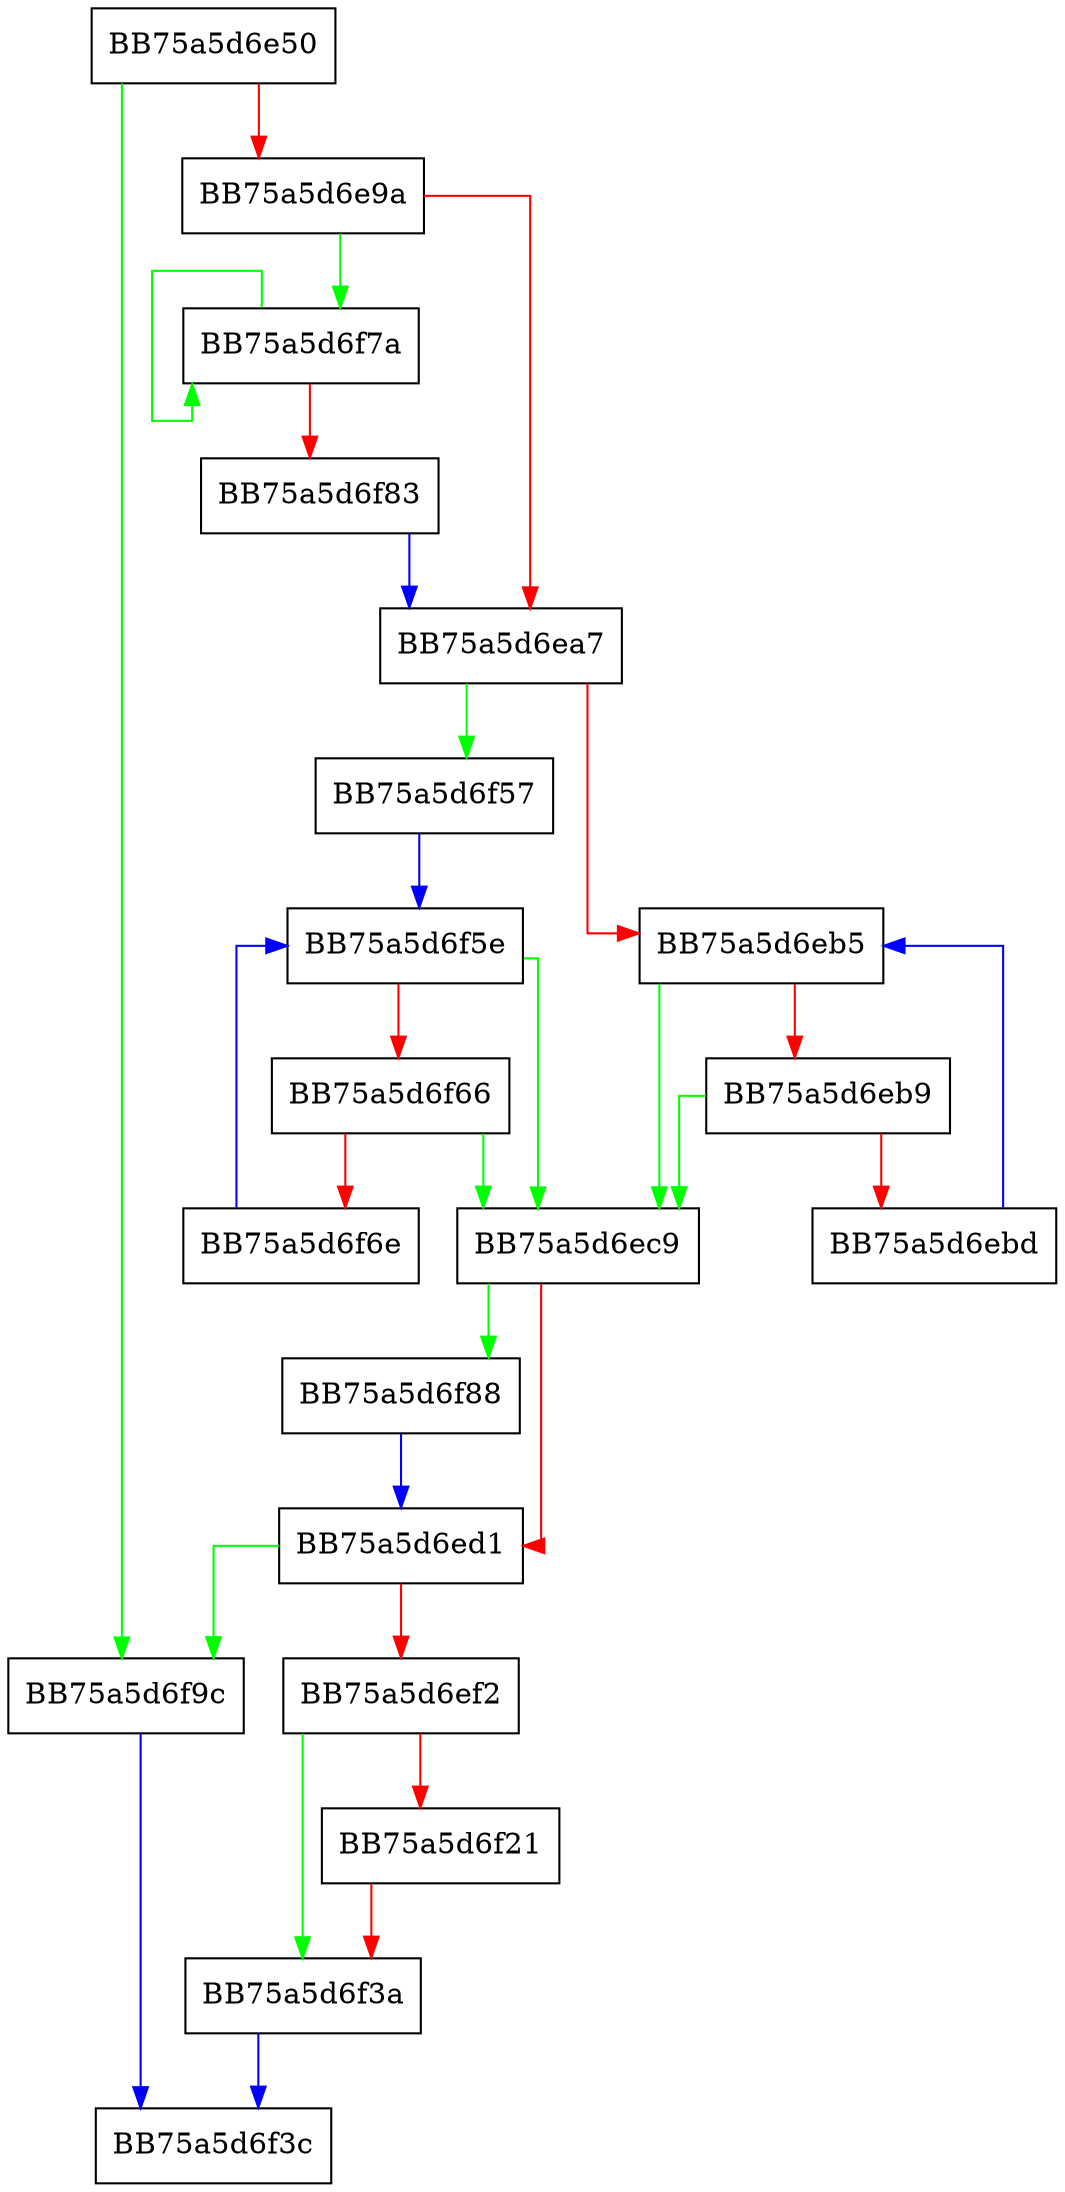 digraph set_full_filename {
  node [shape="box"];
  graph [splines=ortho];
  BB75a5d6e50 -> BB75a5d6f9c [color="green"];
  BB75a5d6e50 -> BB75a5d6e9a [color="red"];
  BB75a5d6e9a -> BB75a5d6f7a [color="green"];
  BB75a5d6e9a -> BB75a5d6ea7 [color="red"];
  BB75a5d6ea7 -> BB75a5d6f57 [color="green"];
  BB75a5d6ea7 -> BB75a5d6eb5 [color="red"];
  BB75a5d6eb5 -> BB75a5d6ec9 [color="green"];
  BB75a5d6eb5 -> BB75a5d6eb9 [color="red"];
  BB75a5d6eb9 -> BB75a5d6ec9 [color="green"];
  BB75a5d6eb9 -> BB75a5d6ebd [color="red"];
  BB75a5d6ebd -> BB75a5d6eb5 [color="blue"];
  BB75a5d6ec9 -> BB75a5d6f88 [color="green"];
  BB75a5d6ec9 -> BB75a5d6ed1 [color="red"];
  BB75a5d6ed1 -> BB75a5d6f9c [color="green"];
  BB75a5d6ed1 -> BB75a5d6ef2 [color="red"];
  BB75a5d6ef2 -> BB75a5d6f3a [color="green"];
  BB75a5d6ef2 -> BB75a5d6f21 [color="red"];
  BB75a5d6f21 -> BB75a5d6f3a [color="red"];
  BB75a5d6f3a -> BB75a5d6f3c [color="blue"];
  BB75a5d6f57 -> BB75a5d6f5e [color="blue"];
  BB75a5d6f5e -> BB75a5d6ec9 [color="green"];
  BB75a5d6f5e -> BB75a5d6f66 [color="red"];
  BB75a5d6f66 -> BB75a5d6ec9 [color="green"];
  BB75a5d6f66 -> BB75a5d6f6e [color="red"];
  BB75a5d6f6e -> BB75a5d6f5e [color="blue"];
  BB75a5d6f7a -> BB75a5d6f7a [color="green"];
  BB75a5d6f7a -> BB75a5d6f83 [color="red"];
  BB75a5d6f83 -> BB75a5d6ea7 [color="blue"];
  BB75a5d6f88 -> BB75a5d6ed1 [color="blue"];
  BB75a5d6f9c -> BB75a5d6f3c [color="blue"];
}